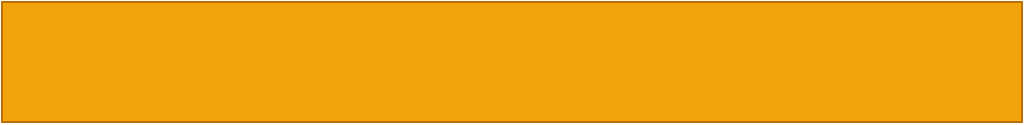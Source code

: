 <mxfile>
    <diagram id="egOSBr3uMNn2djQAy2JY" name="Page-1">
        <mxGraphModel dx="567" dy="546" grid="1" gridSize="10" guides="1" tooltips="1" connect="1" arrows="1" fold="1" page="1" pageScale="1" pageWidth="827" pageHeight="1169" math="0" shadow="0">
            <root>
                <mxCell id="0"/>
                <mxCell id="1" parent="0"/>
                <mxCell id="2" value="" style="rounded=0;whiteSpace=wrap;html=1;fillColor=#f0a30a;fontColor=#000000;strokeColor=#BD7000;" vertex="1" parent="1">
                    <mxGeometry x="20" y="20" width="510" height="60" as="geometry"/>
                </mxCell>
            </root>
        </mxGraphModel>
    </diagram>
</mxfile>